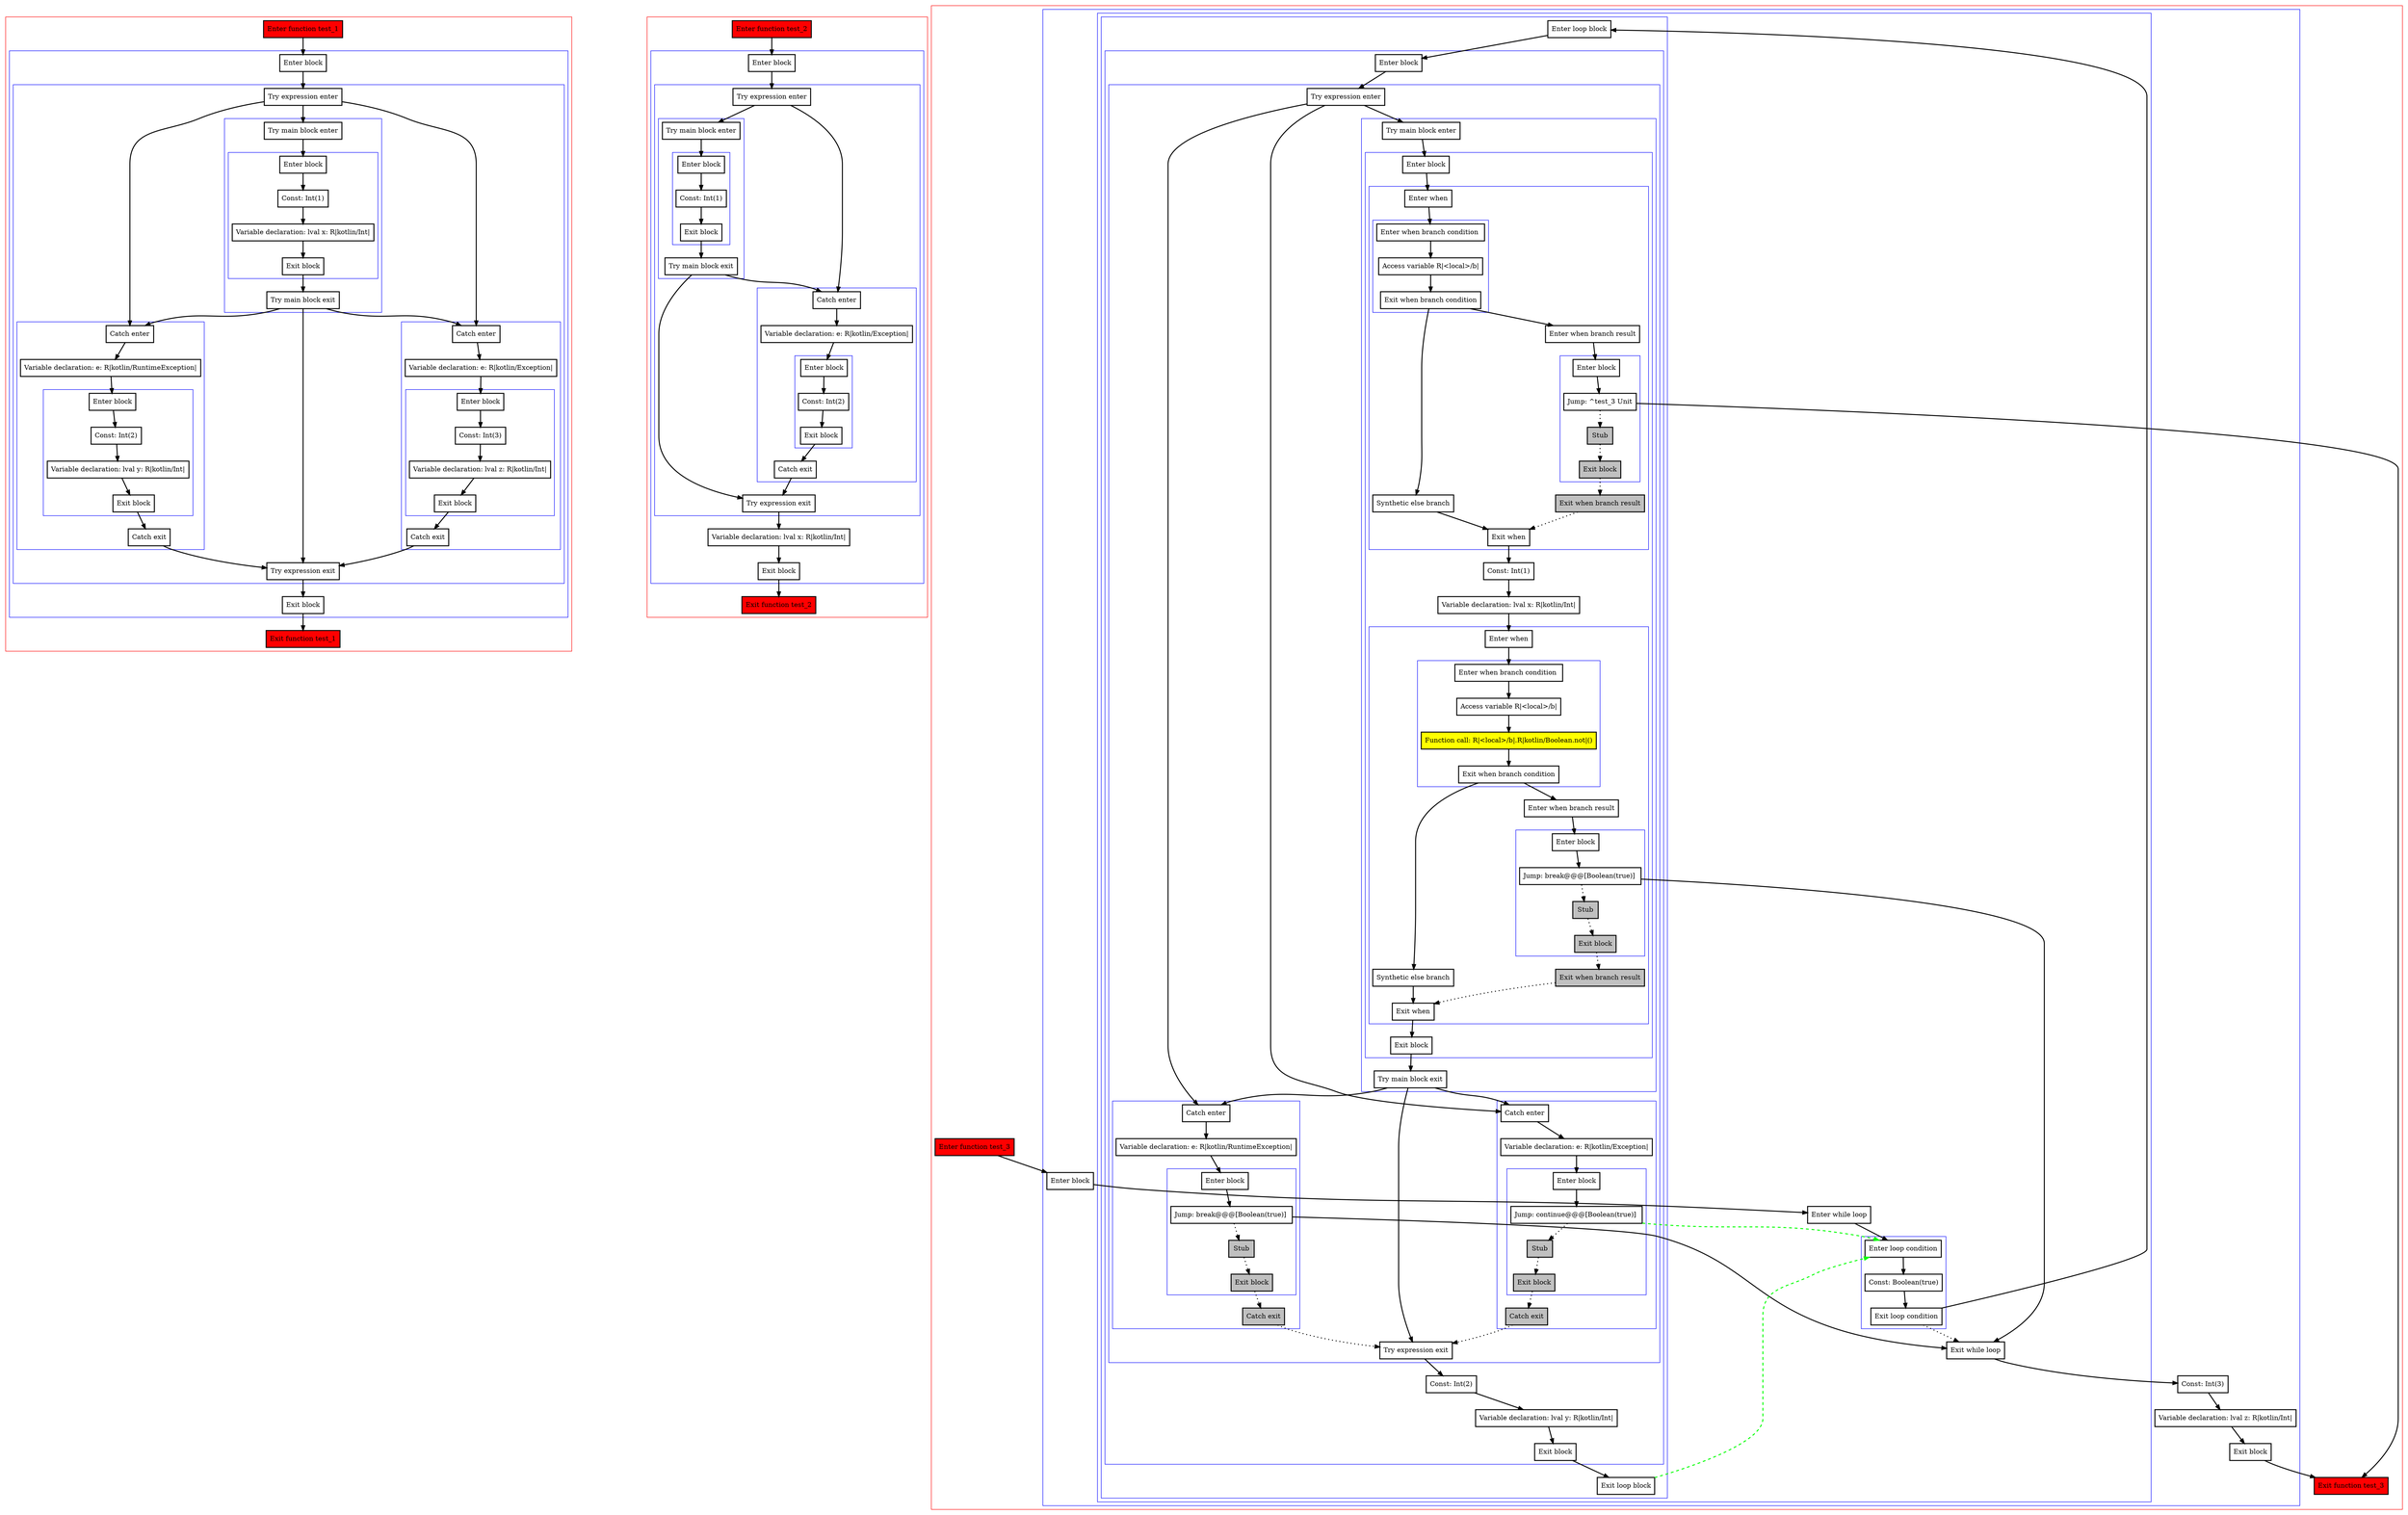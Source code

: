 digraph tryCatch_kt {
    graph [nodesep=3]
    node [shape=box penwidth=2]
    edge [penwidth=2]

    subgraph cluster_0 {
        color=red
        0 [label="Enter function test_1" style="filled" fillcolor=red];
        subgraph cluster_1 {
            color=blue
            1 [label="Enter block"];
            subgraph cluster_2 {
                color=blue
                2 [label="Try expression enter"];
                subgraph cluster_3 {
                    color=blue
                    3 [label="Try main block enter"];
                    subgraph cluster_4 {
                        color=blue
                        4 [label="Enter block"];
                        5 [label="Const: Int(1)"];
                        6 [label="Variable declaration: lval x: R|kotlin/Int|"];
                        7 [label="Exit block"];
                    }
                    8 [label="Try main block exit"];
                }
                subgraph cluster_5 {
                    color=blue
                    9 [label="Catch enter"];
                    10 [label="Variable declaration: e: R|kotlin/RuntimeException|"];
                    subgraph cluster_6 {
                        color=blue
                        11 [label="Enter block"];
                        12 [label="Const: Int(2)"];
                        13 [label="Variable declaration: lval y: R|kotlin/Int|"];
                        14 [label="Exit block"];
                    }
                    15 [label="Catch exit"];
                }
                subgraph cluster_7 {
                    color=blue
                    16 [label="Catch enter"];
                    17 [label="Variable declaration: e: R|kotlin/Exception|"];
                    subgraph cluster_8 {
                        color=blue
                        18 [label="Enter block"];
                        19 [label="Const: Int(3)"];
                        20 [label="Variable declaration: lval z: R|kotlin/Int|"];
                        21 [label="Exit block"];
                    }
                    22 [label="Catch exit"];
                }
                23 [label="Try expression exit"];
            }
            24 [label="Exit block"];
        }
        25 [label="Exit function test_1" style="filled" fillcolor=red];
    }
    0 -> {1};
    1 -> {2};
    2 -> {3 9 16};
    3 -> {4};
    4 -> {5};
    5 -> {6};
    6 -> {7};
    7 -> {8};
    8 -> {9 16 23};
    9 -> {10};
    10 -> {11};
    11 -> {12};
    12 -> {13};
    13 -> {14};
    14 -> {15};
    15 -> {23};
    16 -> {17};
    17 -> {18};
    18 -> {19};
    19 -> {20};
    20 -> {21};
    21 -> {22};
    22 -> {23};
    23 -> {24};
    24 -> {25};

    subgraph cluster_9 {
        color=red
        26 [label="Enter function test_2" style="filled" fillcolor=red];
        subgraph cluster_10 {
            color=blue
            27 [label="Enter block"];
            subgraph cluster_11 {
                color=blue
                28 [label="Try expression enter"];
                subgraph cluster_12 {
                    color=blue
                    29 [label="Try main block enter"];
                    subgraph cluster_13 {
                        color=blue
                        30 [label="Enter block"];
                        31 [label="Const: Int(1)"];
                        32 [label="Exit block"];
                    }
                    33 [label="Try main block exit"];
                }
                subgraph cluster_14 {
                    color=blue
                    34 [label="Catch enter"];
                    35 [label="Variable declaration: e: R|kotlin/Exception|"];
                    subgraph cluster_15 {
                        color=blue
                        36 [label="Enter block"];
                        37 [label="Const: Int(2)"];
                        38 [label="Exit block"];
                    }
                    39 [label="Catch exit"];
                }
                40 [label="Try expression exit"];
            }
            41 [label="Variable declaration: lval x: R|kotlin/Int|"];
            42 [label="Exit block"];
        }
        43 [label="Exit function test_2" style="filled" fillcolor=red];
    }
    26 -> {27};
    27 -> {28};
    28 -> {29 34};
    29 -> {30};
    30 -> {31};
    31 -> {32};
    32 -> {33};
    33 -> {34 40};
    34 -> {35};
    35 -> {36};
    36 -> {37};
    37 -> {38};
    38 -> {39};
    39 -> {40};
    40 -> {41};
    41 -> {42};
    42 -> {43};

    subgraph cluster_16 {
        color=red
        44 [label="Enter function test_3" style="filled" fillcolor=red];
        subgraph cluster_17 {
            color=blue
            45 [label="Enter block"];
            subgraph cluster_18 {
                color=blue
                46 [label="Enter while loop"];
                subgraph cluster_19 {
                    color=blue
                    47 [label="Enter loop condition"];
                    48 [label="Const: Boolean(true)"];
                    49 [label="Exit loop condition"];
                }
                subgraph cluster_20 {
                    color=blue
                    50 [label="Enter loop block"];
                    subgraph cluster_21 {
                        color=blue
                        51 [label="Enter block"];
                        subgraph cluster_22 {
                            color=blue
                            52 [label="Try expression enter"];
                            subgraph cluster_23 {
                                color=blue
                                53 [label="Try main block enter"];
                                subgraph cluster_24 {
                                    color=blue
                                    54 [label="Enter block"];
                                    subgraph cluster_25 {
                                        color=blue
                                        55 [label="Enter when"];
                                        subgraph cluster_26 {
                                            color=blue
                                            56 [label="Enter when branch condition "];
                                            57 [label="Access variable R|<local>/b|"];
                                            58 [label="Exit when branch condition"];
                                        }
                                        59 [label="Synthetic else branch"];
                                        60 [label="Enter when branch result"];
                                        subgraph cluster_27 {
                                            color=blue
                                            61 [label="Enter block"];
                                            62 [label="Jump: ^test_3 Unit"];
                                            63 [label="Stub" style="filled" fillcolor=gray];
                                            64 [label="Exit block" style="filled" fillcolor=gray];
                                        }
                                        65 [label="Exit when branch result" style="filled" fillcolor=gray];
                                        66 [label="Exit when"];
                                    }
                                    67 [label="Const: Int(1)"];
                                    68 [label="Variable declaration: lval x: R|kotlin/Int|"];
                                    subgraph cluster_28 {
                                        color=blue
                                        69 [label="Enter when"];
                                        subgraph cluster_29 {
                                            color=blue
                                            70 [label="Enter when branch condition "];
                                            71 [label="Access variable R|<local>/b|"];
                                            72 [label="Function call: R|<local>/b|.R|kotlin/Boolean.not|()" style="filled" fillcolor=yellow];
                                            73 [label="Exit when branch condition"];
                                        }
                                        74 [label="Synthetic else branch"];
                                        75 [label="Enter when branch result"];
                                        subgraph cluster_30 {
                                            color=blue
                                            76 [label="Enter block"];
                                            77 [label="Jump: break@@@[Boolean(true)] "];
                                            78 [label="Stub" style="filled" fillcolor=gray];
                                            79 [label="Exit block" style="filled" fillcolor=gray];
                                        }
                                        80 [label="Exit when branch result" style="filled" fillcolor=gray];
                                        81 [label="Exit when"];
                                    }
                                    82 [label="Exit block"];
                                }
                                83 [label="Try main block exit"];
                            }
                            subgraph cluster_31 {
                                color=blue
                                84 [label="Catch enter"];
                                85 [label="Variable declaration: e: R|kotlin/Exception|"];
                                subgraph cluster_32 {
                                    color=blue
                                    86 [label="Enter block"];
                                    87 [label="Jump: continue@@@[Boolean(true)] "];
                                    88 [label="Stub" style="filled" fillcolor=gray];
                                    89 [label="Exit block" style="filled" fillcolor=gray];
                                }
                                90 [label="Catch exit" style="filled" fillcolor=gray];
                            }
                            subgraph cluster_33 {
                                color=blue
                                91 [label="Catch enter"];
                                92 [label="Variable declaration: e: R|kotlin/RuntimeException|"];
                                subgraph cluster_34 {
                                    color=blue
                                    93 [label="Enter block"];
                                    94 [label="Jump: break@@@[Boolean(true)] "];
                                    95 [label="Stub" style="filled" fillcolor=gray];
                                    96 [label="Exit block" style="filled" fillcolor=gray];
                                }
                                97 [label="Catch exit" style="filled" fillcolor=gray];
                            }
                            98 [label="Try expression exit"];
                        }
                        99 [label="Const: Int(2)"];
                        100 [label="Variable declaration: lval y: R|kotlin/Int|"];
                        101 [label="Exit block"];
                    }
                    102 [label="Exit loop block"];
                }
                103 [label="Exit while loop"];
            }
            104 [label="Const: Int(3)"];
            105 [label="Variable declaration: lval z: R|kotlin/Int|"];
            106 [label="Exit block"];
        }
        107 [label="Exit function test_3" style="filled" fillcolor=red];
    }
    44 -> {45};
    45 -> {46};
    46 -> {47};
    47 -> {48};
    48 -> {49};
    49 -> {50};
    49 -> {103} [style=dotted];
    50 -> {51};
    51 -> {52};
    52 -> {53 84 91};
    53 -> {54};
    54 -> {55};
    55 -> {56};
    56 -> {57};
    57 -> {58};
    58 -> {59 60};
    59 -> {66};
    60 -> {61};
    61 -> {62};
    62 -> {107};
    62 -> {63} [style=dotted];
    63 -> {64} [style=dotted];
    64 -> {65} [style=dotted];
    65 -> {66} [style=dotted];
    66 -> {67};
    67 -> {68};
    68 -> {69};
    69 -> {70};
    70 -> {71};
    71 -> {72};
    72 -> {73};
    73 -> {74 75};
    74 -> {81};
    75 -> {76};
    76 -> {77};
    77 -> {103};
    77 -> {78} [style=dotted];
    78 -> {79} [style=dotted];
    79 -> {80} [style=dotted];
    80 -> {81} [style=dotted];
    81 -> {82};
    82 -> {83};
    83 -> {84 91 98};
    84 -> {85};
    85 -> {86};
    86 -> {87};
    87 -> {47} [color=green style=dashed];
    87 -> {88} [style=dotted];
    88 -> {89} [style=dotted];
    89 -> {90} [style=dotted];
    90 -> {98} [style=dotted];
    91 -> {92};
    92 -> {93};
    93 -> {94};
    94 -> {103};
    94 -> {95} [style=dotted];
    95 -> {96} [style=dotted];
    96 -> {97} [style=dotted];
    97 -> {98} [style=dotted];
    98 -> {99};
    99 -> {100};
    100 -> {101};
    101 -> {102};
    102 -> {47} [color=green style=dashed];
    103 -> {104};
    104 -> {105};
    105 -> {106};
    106 -> {107};

}
